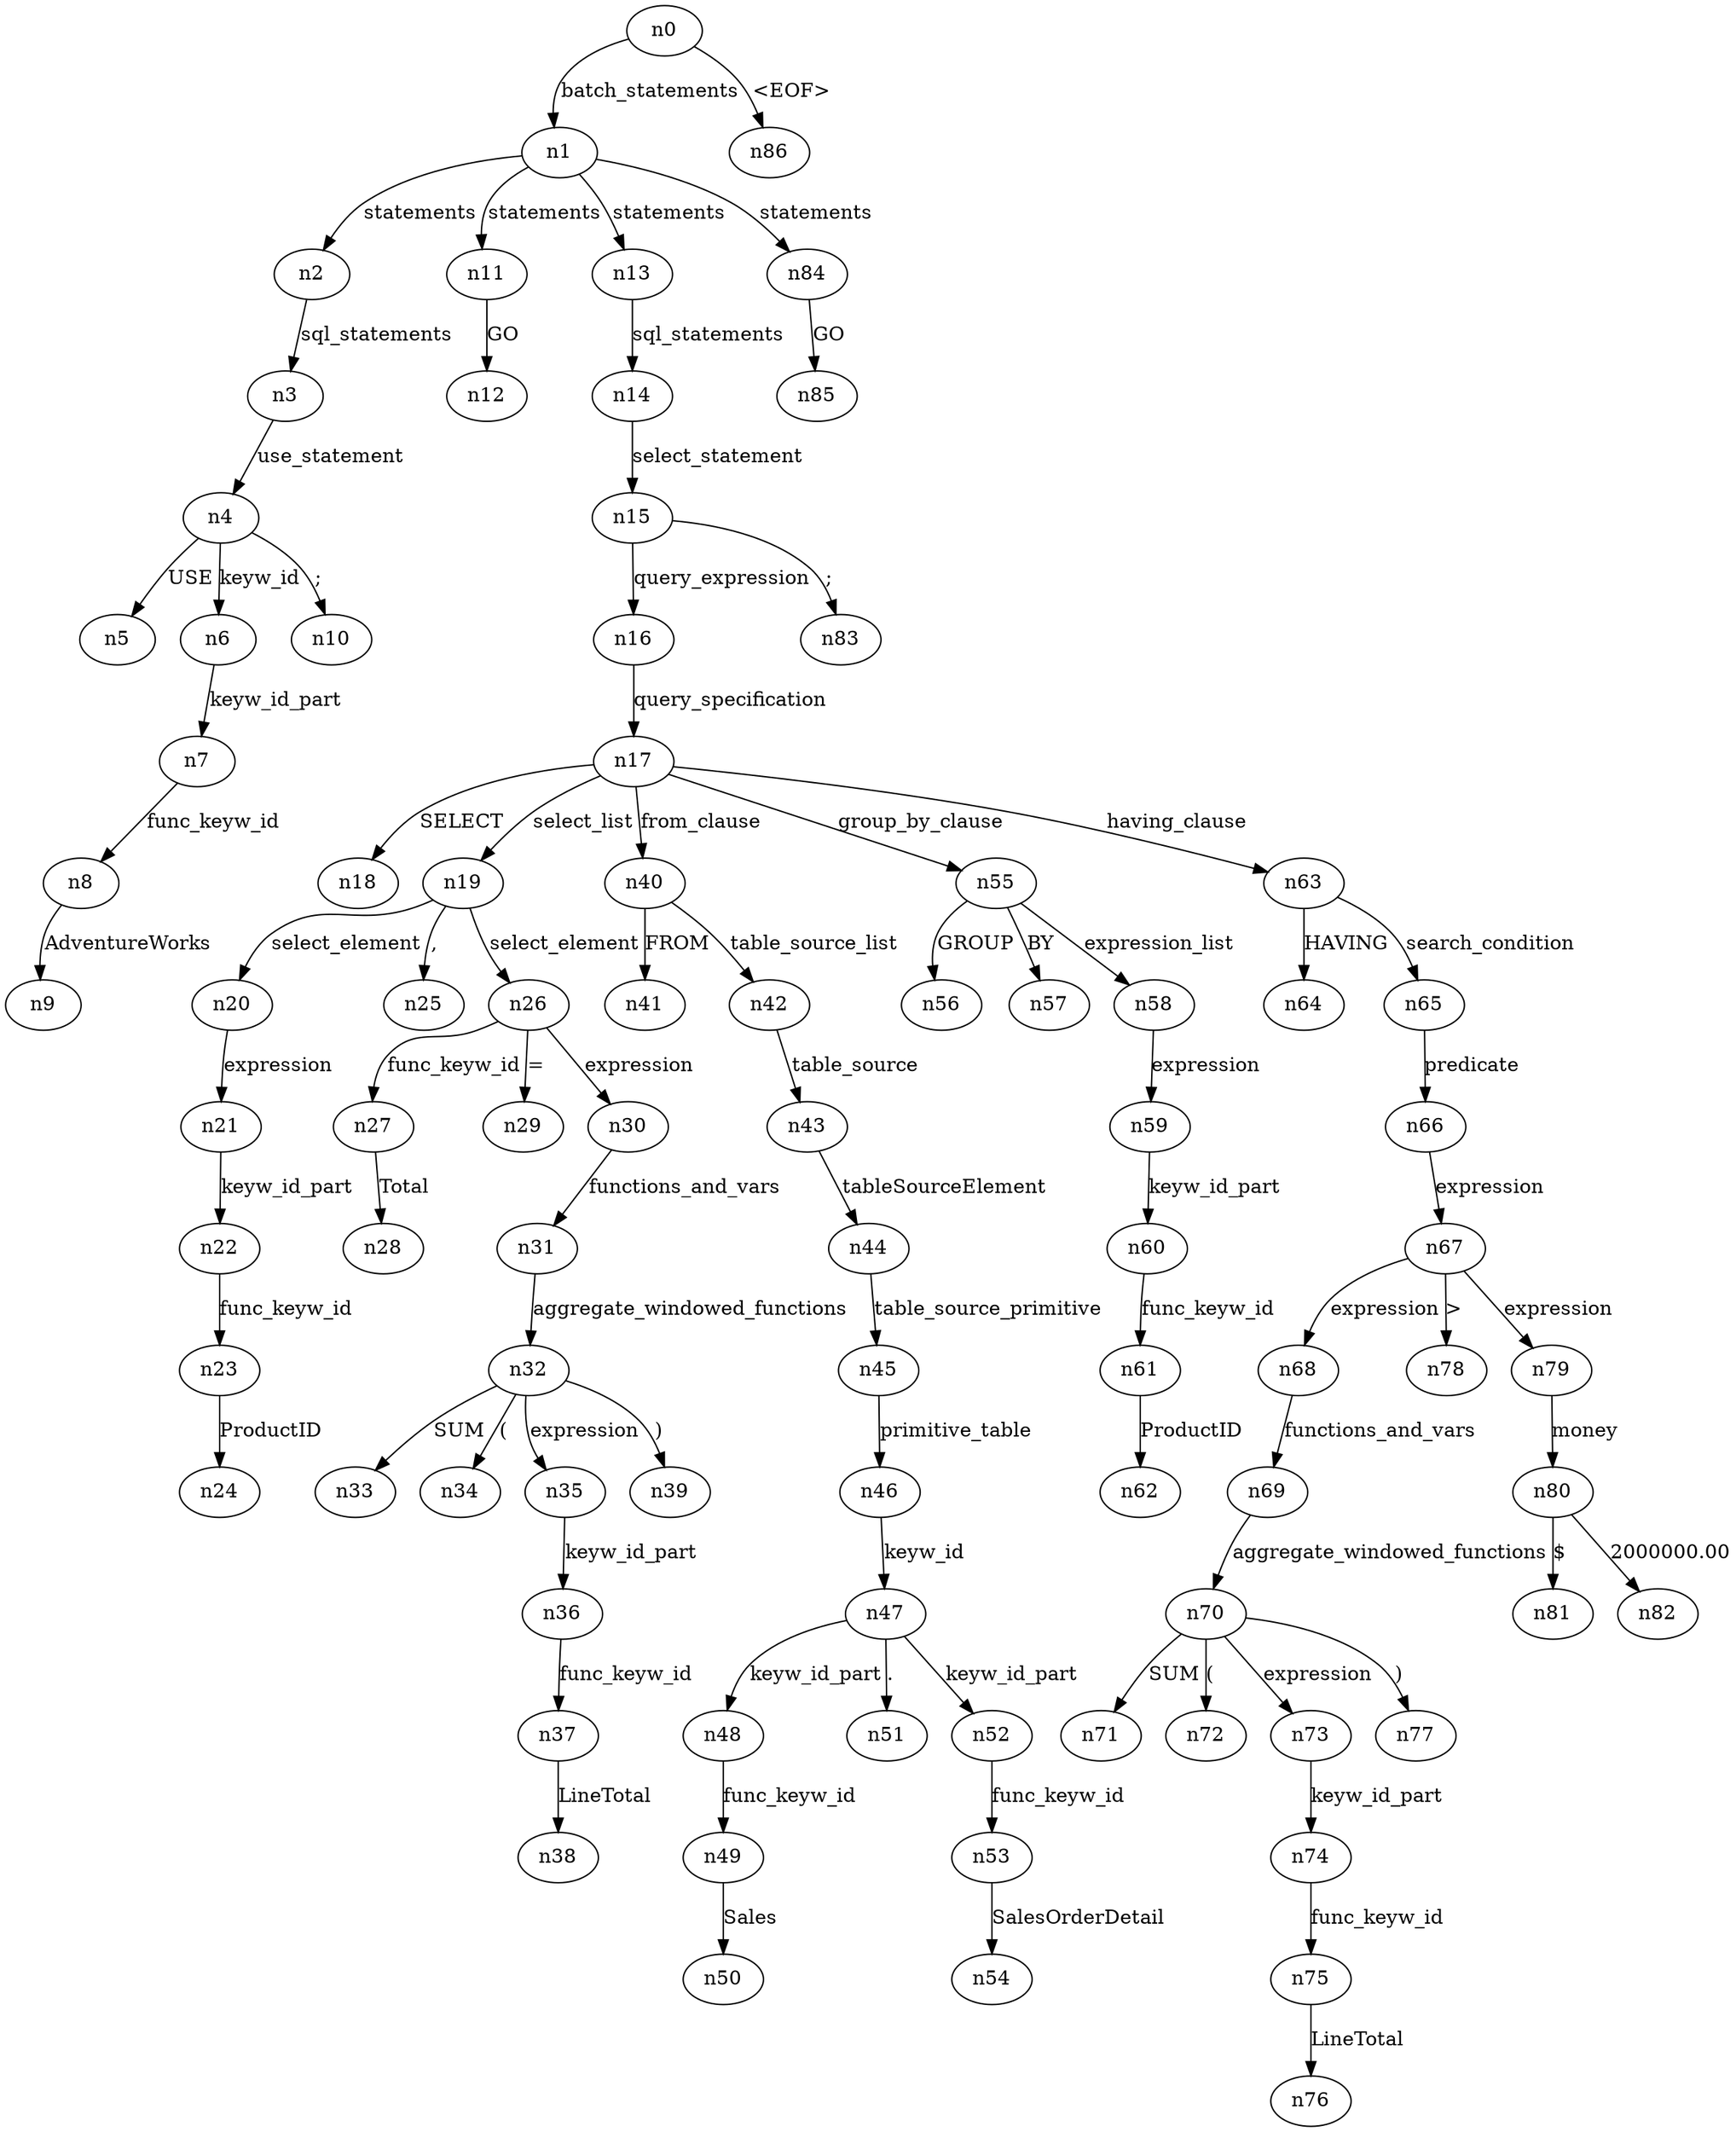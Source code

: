 digraph ParseTree {
  n0 -> n1 [label="batch_statements"];
  n1 -> n2 [label="statements"];
  n2 -> n3 [label="sql_statements"];
  n3 -> n4 [label="use_statement"];
  n4 -> n5 [label="USE"];
  n4 -> n6 [label="keyw_id"];
  n6 -> n7 [label="keyw_id_part"];
  n7 -> n8 [label="func_keyw_id"];
  n8 -> n9 [label="AdventureWorks"];
  n4 -> n10 [label=";"];
  n1 -> n11 [label="statements"];
  n11 -> n12 [label="GO"];
  n1 -> n13 [label="statements"];
  n13 -> n14 [label="sql_statements"];
  n14 -> n15 [label="select_statement"];
  n15 -> n16 [label="query_expression"];
  n16 -> n17 [label="query_specification"];
  n17 -> n18 [label="SELECT"];
  n17 -> n19 [label="select_list"];
  n19 -> n20 [label="select_element"];
  n20 -> n21 [label="expression"];
  n21 -> n22 [label="keyw_id_part"];
  n22 -> n23 [label="func_keyw_id"];
  n23 -> n24 [label="ProductID"];
  n19 -> n25 [label=","];
  n19 -> n26 [label="select_element"];
  n26 -> n27 [label="func_keyw_id"];
  n27 -> n28 [label="Total"];
  n26 -> n29 [label="="];
  n26 -> n30 [label="expression"];
  n30 -> n31 [label="functions_and_vars"];
  n31 -> n32 [label="aggregate_windowed_functions"];
  n32 -> n33 [label="SUM"];
  n32 -> n34 [label="("];
  n32 -> n35 [label="expression"];
  n35 -> n36 [label="keyw_id_part"];
  n36 -> n37 [label="func_keyw_id"];
  n37 -> n38 [label="LineTotal"];
  n32 -> n39 [label=")"];
  n17 -> n40 [label="from_clause"];
  n40 -> n41 [label="FROM"];
  n40 -> n42 [label="table_source_list"];
  n42 -> n43 [label="table_source"];
  n43 -> n44 [label="tableSourceElement"];
  n44 -> n45 [label="table_source_primitive"];
  n45 -> n46 [label="primitive_table"];
  n46 -> n47 [label="keyw_id"];
  n47 -> n48 [label="keyw_id_part"];
  n48 -> n49 [label="func_keyw_id"];
  n49 -> n50 [label="Sales"];
  n47 -> n51 [label="."];
  n47 -> n52 [label="keyw_id_part"];
  n52 -> n53 [label="func_keyw_id"];
  n53 -> n54 [label="SalesOrderDetail"];
  n17 -> n55 [label="group_by_clause"];
  n55 -> n56 [label="GROUP"];
  n55 -> n57 [label="BY"];
  n55 -> n58 [label="expression_list"];
  n58 -> n59 [label="expression"];
  n59 -> n60 [label="keyw_id_part"];
  n60 -> n61 [label="func_keyw_id"];
  n61 -> n62 [label="ProductID"];
  n17 -> n63 [label="having_clause"];
  n63 -> n64 [label="HAVING"];
  n63 -> n65 [label="search_condition"];
  n65 -> n66 [label="predicate"];
  n66 -> n67 [label="expression"];
  n67 -> n68 [label="expression"];
  n68 -> n69 [label="functions_and_vars"];
  n69 -> n70 [label="aggregate_windowed_functions"];
  n70 -> n71 [label="SUM"];
  n70 -> n72 [label="("];
  n70 -> n73 [label="expression"];
  n73 -> n74 [label="keyw_id_part"];
  n74 -> n75 [label="func_keyw_id"];
  n75 -> n76 [label="LineTotal"];
  n70 -> n77 [label=")"];
  n67 -> n78 [label=">"];
  n67 -> n79 [label="expression"];
  n79 -> n80 [label="money"];
  n80 -> n81 [label="$"];
  n80 -> n82 [label="2000000.00"];
  n15 -> n83 [label=";"];
  n1 -> n84 [label="statements"];
  n84 -> n85 [label="GO"];
  n0 -> n86 [label="<EOF>"];
}